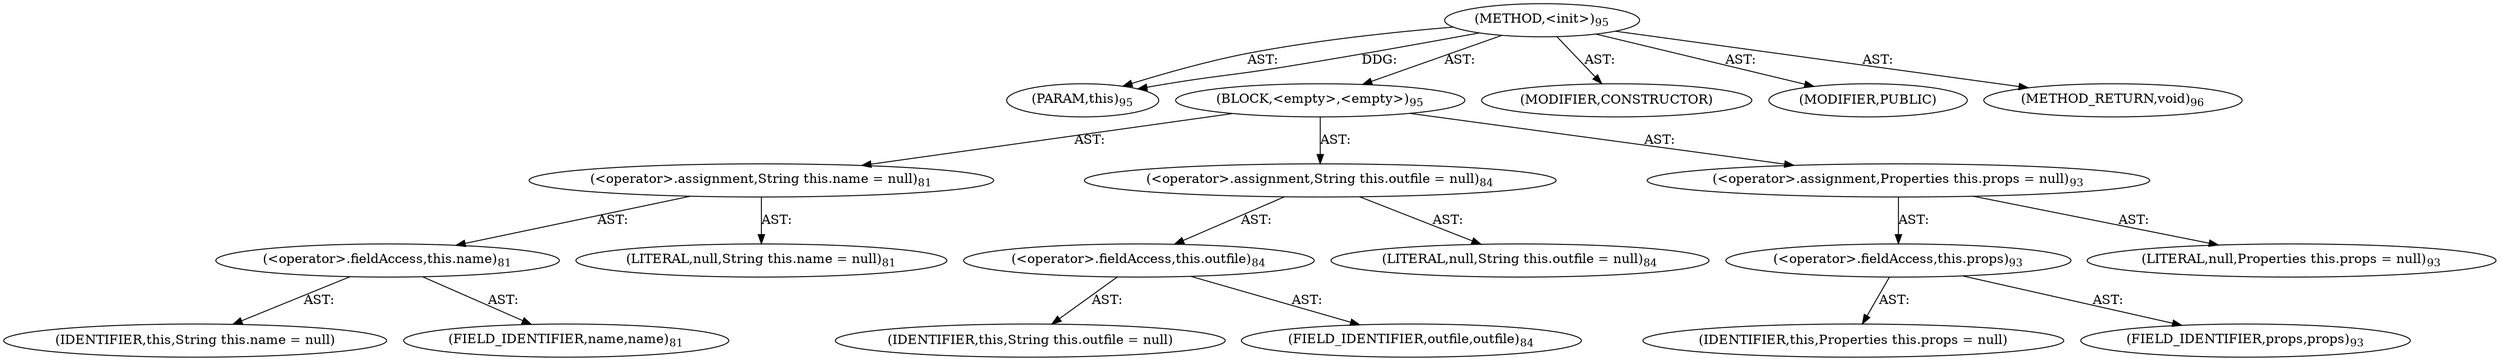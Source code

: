 digraph "&lt;init&gt;" {  
"111669149696" [label = <(METHOD,&lt;init&gt;)<SUB>95</SUB>> ]
"115964116997" [label = <(PARAM,this)<SUB>95</SUB>> ]
"25769803776" [label = <(BLOCK,&lt;empty&gt;,&lt;empty&gt;)<SUB>95</SUB>> ]
"30064771072" [label = <(&lt;operator&gt;.assignment,String this.name = null)<SUB>81</SUB>> ]
"30064771073" [label = <(&lt;operator&gt;.fieldAccess,this.name)<SUB>81</SUB>> ]
"68719476746" [label = <(IDENTIFIER,this,String this.name = null)> ]
"55834574848" [label = <(FIELD_IDENTIFIER,name,name)<SUB>81</SUB>> ]
"90194313216" [label = <(LITERAL,null,String this.name = null)<SUB>81</SUB>> ]
"30064771074" [label = <(&lt;operator&gt;.assignment,String this.outfile = null)<SUB>84</SUB>> ]
"30064771075" [label = <(&lt;operator&gt;.fieldAccess,this.outfile)<SUB>84</SUB>> ]
"68719476747" [label = <(IDENTIFIER,this,String this.outfile = null)> ]
"55834574849" [label = <(FIELD_IDENTIFIER,outfile,outfile)<SUB>84</SUB>> ]
"90194313217" [label = <(LITERAL,null,String this.outfile = null)<SUB>84</SUB>> ]
"30064771076" [label = <(&lt;operator&gt;.assignment,Properties this.props = null)<SUB>93</SUB>> ]
"30064771077" [label = <(&lt;operator&gt;.fieldAccess,this.props)<SUB>93</SUB>> ]
"68719476748" [label = <(IDENTIFIER,this,Properties this.props = null)> ]
"55834574850" [label = <(FIELD_IDENTIFIER,props,props)<SUB>93</SUB>> ]
"90194313218" [label = <(LITERAL,null,Properties this.props = null)<SUB>93</SUB>> ]
"133143986183" [label = <(MODIFIER,CONSTRUCTOR)> ]
"133143986184" [label = <(MODIFIER,PUBLIC)> ]
"128849018880" [label = <(METHOD_RETURN,void)<SUB>96</SUB>> ]
  "111669149696" -> "115964116997"  [ label = "AST: "] 
  "111669149696" -> "25769803776"  [ label = "AST: "] 
  "111669149696" -> "133143986183"  [ label = "AST: "] 
  "111669149696" -> "133143986184"  [ label = "AST: "] 
  "111669149696" -> "128849018880"  [ label = "AST: "] 
  "25769803776" -> "30064771072"  [ label = "AST: "] 
  "25769803776" -> "30064771074"  [ label = "AST: "] 
  "25769803776" -> "30064771076"  [ label = "AST: "] 
  "30064771072" -> "30064771073"  [ label = "AST: "] 
  "30064771072" -> "90194313216"  [ label = "AST: "] 
  "30064771073" -> "68719476746"  [ label = "AST: "] 
  "30064771073" -> "55834574848"  [ label = "AST: "] 
  "30064771074" -> "30064771075"  [ label = "AST: "] 
  "30064771074" -> "90194313217"  [ label = "AST: "] 
  "30064771075" -> "68719476747"  [ label = "AST: "] 
  "30064771075" -> "55834574849"  [ label = "AST: "] 
  "30064771076" -> "30064771077"  [ label = "AST: "] 
  "30064771076" -> "90194313218"  [ label = "AST: "] 
  "30064771077" -> "68719476748"  [ label = "AST: "] 
  "30064771077" -> "55834574850"  [ label = "AST: "] 
  "111669149696" -> "115964116997"  [ label = "DDG: "] 
}
